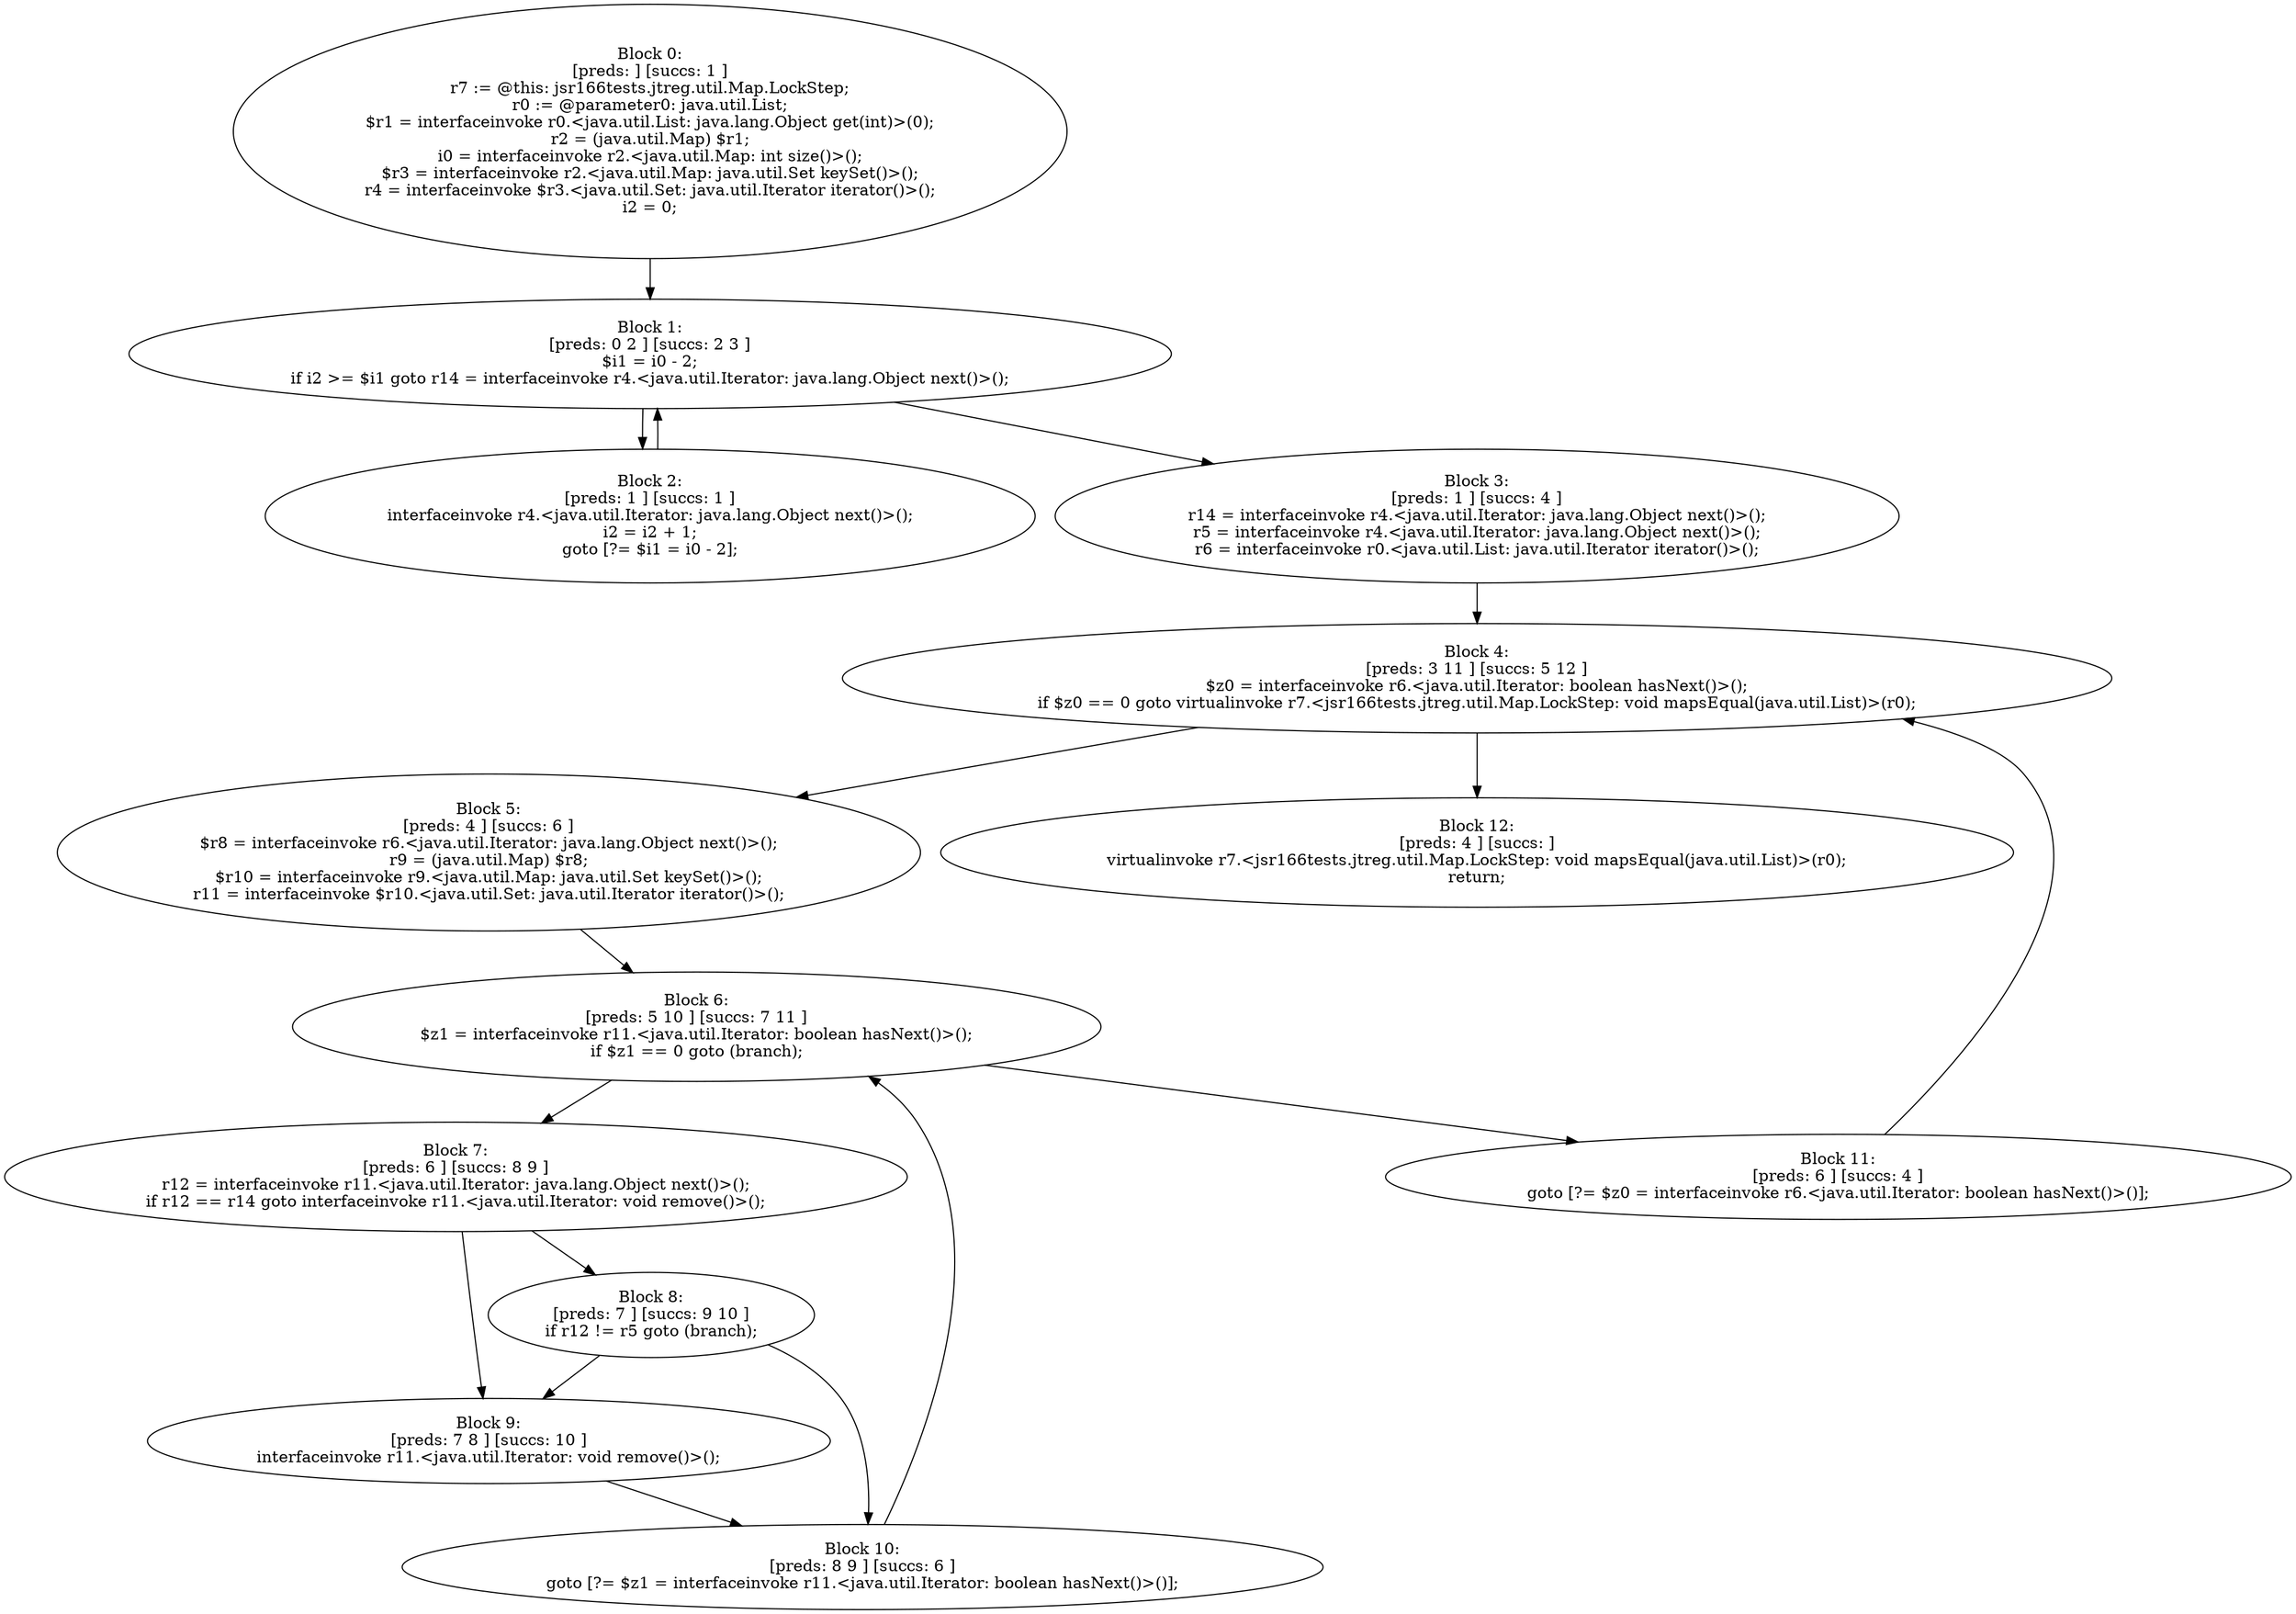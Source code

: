 digraph "unitGraph" {
    "Block 0:
[preds: ] [succs: 1 ]
r7 := @this: jsr166tests.jtreg.util.Map.LockStep;
r0 := @parameter0: java.util.List;
$r1 = interfaceinvoke r0.<java.util.List: java.lang.Object get(int)>(0);
r2 = (java.util.Map) $r1;
i0 = interfaceinvoke r2.<java.util.Map: int size()>();
$r3 = interfaceinvoke r2.<java.util.Map: java.util.Set keySet()>();
r4 = interfaceinvoke $r3.<java.util.Set: java.util.Iterator iterator()>();
i2 = 0;
"
    "Block 1:
[preds: 0 2 ] [succs: 2 3 ]
$i1 = i0 - 2;
if i2 >= $i1 goto r14 = interfaceinvoke r4.<java.util.Iterator: java.lang.Object next()>();
"
    "Block 2:
[preds: 1 ] [succs: 1 ]
interfaceinvoke r4.<java.util.Iterator: java.lang.Object next()>();
i2 = i2 + 1;
goto [?= $i1 = i0 - 2];
"
    "Block 3:
[preds: 1 ] [succs: 4 ]
r14 = interfaceinvoke r4.<java.util.Iterator: java.lang.Object next()>();
r5 = interfaceinvoke r4.<java.util.Iterator: java.lang.Object next()>();
r6 = interfaceinvoke r0.<java.util.List: java.util.Iterator iterator()>();
"
    "Block 4:
[preds: 3 11 ] [succs: 5 12 ]
$z0 = interfaceinvoke r6.<java.util.Iterator: boolean hasNext()>();
if $z0 == 0 goto virtualinvoke r7.<jsr166tests.jtreg.util.Map.LockStep: void mapsEqual(java.util.List)>(r0);
"
    "Block 5:
[preds: 4 ] [succs: 6 ]
$r8 = interfaceinvoke r6.<java.util.Iterator: java.lang.Object next()>();
r9 = (java.util.Map) $r8;
$r10 = interfaceinvoke r9.<java.util.Map: java.util.Set keySet()>();
r11 = interfaceinvoke $r10.<java.util.Set: java.util.Iterator iterator()>();
"
    "Block 6:
[preds: 5 10 ] [succs: 7 11 ]
$z1 = interfaceinvoke r11.<java.util.Iterator: boolean hasNext()>();
if $z1 == 0 goto (branch);
"
    "Block 7:
[preds: 6 ] [succs: 8 9 ]
r12 = interfaceinvoke r11.<java.util.Iterator: java.lang.Object next()>();
if r12 == r14 goto interfaceinvoke r11.<java.util.Iterator: void remove()>();
"
    "Block 8:
[preds: 7 ] [succs: 9 10 ]
if r12 != r5 goto (branch);
"
    "Block 9:
[preds: 7 8 ] [succs: 10 ]
interfaceinvoke r11.<java.util.Iterator: void remove()>();
"
    "Block 10:
[preds: 8 9 ] [succs: 6 ]
goto [?= $z1 = interfaceinvoke r11.<java.util.Iterator: boolean hasNext()>()];
"
    "Block 11:
[preds: 6 ] [succs: 4 ]
goto [?= $z0 = interfaceinvoke r6.<java.util.Iterator: boolean hasNext()>()];
"
    "Block 12:
[preds: 4 ] [succs: ]
virtualinvoke r7.<jsr166tests.jtreg.util.Map.LockStep: void mapsEqual(java.util.List)>(r0);
return;
"
    "Block 0:
[preds: ] [succs: 1 ]
r7 := @this: jsr166tests.jtreg.util.Map.LockStep;
r0 := @parameter0: java.util.List;
$r1 = interfaceinvoke r0.<java.util.List: java.lang.Object get(int)>(0);
r2 = (java.util.Map) $r1;
i0 = interfaceinvoke r2.<java.util.Map: int size()>();
$r3 = interfaceinvoke r2.<java.util.Map: java.util.Set keySet()>();
r4 = interfaceinvoke $r3.<java.util.Set: java.util.Iterator iterator()>();
i2 = 0;
"->"Block 1:
[preds: 0 2 ] [succs: 2 3 ]
$i1 = i0 - 2;
if i2 >= $i1 goto r14 = interfaceinvoke r4.<java.util.Iterator: java.lang.Object next()>();
";
    "Block 1:
[preds: 0 2 ] [succs: 2 3 ]
$i1 = i0 - 2;
if i2 >= $i1 goto r14 = interfaceinvoke r4.<java.util.Iterator: java.lang.Object next()>();
"->"Block 2:
[preds: 1 ] [succs: 1 ]
interfaceinvoke r4.<java.util.Iterator: java.lang.Object next()>();
i2 = i2 + 1;
goto [?= $i1 = i0 - 2];
";
    "Block 1:
[preds: 0 2 ] [succs: 2 3 ]
$i1 = i0 - 2;
if i2 >= $i1 goto r14 = interfaceinvoke r4.<java.util.Iterator: java.lang.Object next()>();
"->"Block 3:
[preds: 1 ] [succs: 4 ]
r14 = interfaceinvoke r4.<java.util.Iterator: java.lang.Object next()>();
r5 = interfaceinvoke r4.<java.util.Iterator: java.lang.Object next()>();
r6 = interfaceinvoke r0.<java.util.List: java.util.Iterator iterator()>();
";
    "Block 2:
[preds: 1 ] [succs: 1 ]
interfaceinvoke r4.<java.util.Iterator: java.lang.Object next()>();
i2 = i2 + 1;
goto [?= $i1 = i0 - 2];
"->"Block 1:
[preds: 0 2 ] [succs: 2 3 ]
$i1 = i0 - 2;
if i2 >= $i1 goto r14 = interfaceinvoke r4.<java.util.Iterator: java.lang.Object next()>();
";
    "Block 3:
[preds: 1 ] [succs: 4 ]
r14 = interfaceinvoke r4.<java.util.Iterator: java.lang.Object next()>();
r5 = interfaceinvoke r4.<java.util.Iterator: java.lang.Object next()>();
r6 = interfaceinvoke r0.<java.util.List: java.util.Iterator iterator()>();
"->"Block 4:
[preds: 3 11 ] [succs: 5 12 ]
$z0 = interfaceinvoke r6.<java.util.Iterator: boolean hasNext()>();
if $z0 == 0 goto virtualinvoke r7.<jsr166tests.jtreg.util.Map.LockStep: void mapsEqual(java.util.List)>(r0);
";
    "Block 4:
[preds: 3 11 ] [succs: 5 12 ]
$z0 = interfaceinvoke r6.<java.util.Iterator: boolean hasNext()>();
if $z0 == 0 goto virtualinvoke r7.<jsr166tests.jtreg.util.Map.LockStep: void mapsEqual(java.util.List)>(r0);
"->"Block 5:
[preds: 4 ] [succs: 6 ]
$r8 = interfaceinvoke r6.<java.util.Iterator: java.lang.Object next()>();
r9 = (java.util.Map) $r8;
$r10 = interfaceinvoke r9.<java.util.Map: java.util.Set keySet()>();
r11 = interfaceinvoke $r10.<java.util.Set: java.util.Iterator iterator()>();
";
    "Block 4:
[preds: 3 11 ] [succs: 5 12 ]
$z0 = interfaceinvoke r6.<java.util.Iterator: boolean hasNext()>();
if $z0 == 0 goto virtualinvoke r7.<jsr166tests.jtreg.util.Map.LockStep: void mapsEqual(java.util.List)>(r0);
"->"Block 12:
[preds: 4 ] [succs: ]
virtualinvoke r7.<jsr166tests.jtreg.util.Map.LockStep: void mapsEqual(java.util.List)>(r0);
return;
";
    "Block 5:
[preds: 4 ] [succs: 6 ]
$r8 = interfaceinvoke r6.<java.util.Iterator: java.lang.Object next()>();
r9 = (java.util.Map) $r8;
$r10 = interfaceinvoke r9.<java.util.Map: java.util.Set keySet()>();
r11 = interfaceinvoke $r10.<java.util.Set: java.util.Iterator iterator()>();
"->"Block 6:
[preds: 5 10 ] [succs: 7 11 ]
$z1 = interfaceinvoke r11.<java.util.Iterator: boolean hasNext()>();
if $z1 == 0 goto (branch);
";
    "Block 6:
[preds: 5 10 ] [succs: 7 11 ]
$z1 = interfaceinvoke r11.<java.util.Iterator: boolean hasNext()>();
if $z1 == 0 goto (branch);
"->"Block 7:
[preds: 6 ] [succs: 8 9 ]
r12 = interfaceinvoke r11.<java.util.Iterator: java.lang.Object next()>();
if r12 == r14 goto interfaceinvoke r11.<java.util.Iterator: void remove()>();
";
    "Block 6:
[preds: 5 10 ] [succs: 7 11 ]
$z1 = interfaceinvoke r11.<java.util.Iterator: boolean hasNext()>();
if $z1 == 0 goto (branch);
"->"Block 11:
[preds: 6 ] [succs: 4 ]
goto [?= $z0 = interfaceinvoke r6.<java.util.Iterator: boolean hasNext()>()];
";
    "Block 7:
[preds: 6 ] [succs: 8 9 ]
r12 = interfaceinvoke r11.<java.util.Iterator: java.lang.Object next()>();
if r12 == r14 goto interfaceinvoke r11.<java.util.Iterator: void remove()>();
"->"Block 8:
[preds: 7 ] [succs: 9 10 ]
if r12 != r5 goto (branch);
";
    "Block 7:
[preds: 6 ] [succs: 8 9 ]
r12 = interfaceinvoke r11.<java.util.Iterator: java.lang.Object next()>();
if r12 == r14 goto interfaceinvoke r11.<java.util.Iterator: void remove()>();
"->"Block 9:
[preds: 7 8 ] [succs: 10 ]
interfaceinvoke r11.<java.util.Iterator: void remove()>();
";
    "Block 8:
[preds: 7 ] [succs: 9 10 ]
if r12 != r5 goto (branch);
"->"Block 9:
[preds: 7 8 ] [succs: 10 ]
interfaceinvoke r11.<java.util.Iterator: void remove()>();
";
    "Block 8:
[preds: 7 ] [succs: 9 10 ]
if r12 != r5 goto (branch);
"->"Block 10:
[preds: 8 9 ] [succs: 6 ]
goto [?= $z1 = interfaceinvoke r11.<java.util.Iterator: boolean hasNext()>()];
";
    "Block 9:
[preds: 7 8 ] [succs: 10 ]
interfaceinvoke r11.<java.util.Iterator: void remove()>();
"->"Block 10:
[preds: 8 9 ] [succs: 6 ]
goto [?= $z1 = interfaceinvoke r11.<java.util.Iterator: boolean hasNext()>()];
";
    "Block 10:
[preds: 8 9 ] [succs: 6 ]
goto [?= $z1 = interfaceinvoke r11.<java.util.Iterator: boolean hasNext()>()];
"->"Block 6:
[preds: 5 10 ] [succs: 7 11 ]
$z1 = interfaceinvoke r11.<java.util.Iterator: boolean hasNext()>();
if $z1 == 0 goto (branch);
";
    "Block 11:
[preds: 6 ] [succs: 4 ]
goto [?= $z0 = interfaceinvoke r6.<java.util.Iterator: boolean hasNext()>()];
"->"Block 4:
[preds: 3 11 ] [succs: 5 12 ]
$z0 = interfaceinvoke r6.<java.util.Iterator: boolean hasNext()>();
if $z0 == 0 goto virtualinvoke r7.<jsr166tests.jtreg.util.Map.LockStep: void mapsEqual(java.util.List)>(r0);
";
}
